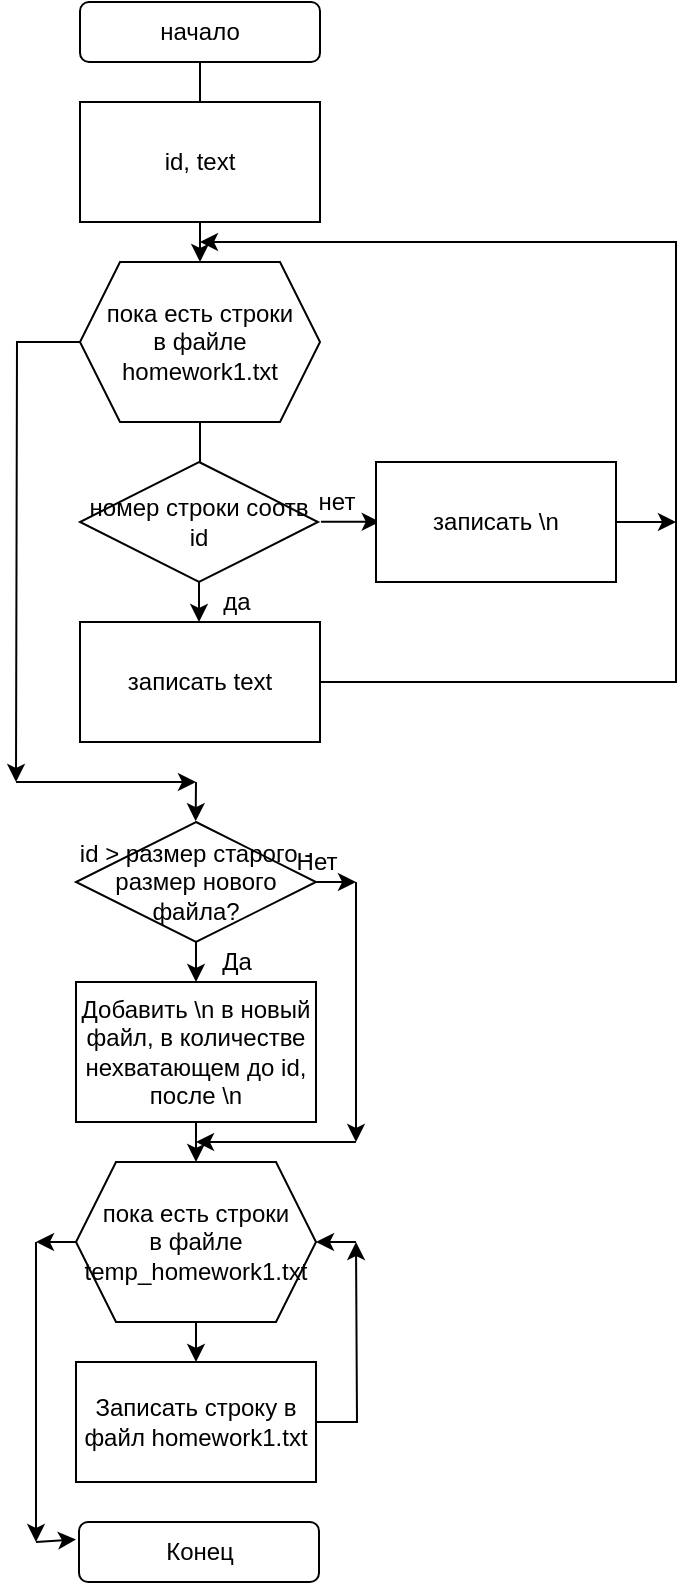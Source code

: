 <mxfile version="17.4.5" type="device"><diagram id="Lew5NaQBEsY0jF101zQF" name="Page-1"><mxGraphModel dx="964" dy="566" grid="1" gridSize="10" guides="1" tooltips="1" connect="1" arrows="1" fold="1" page="1" pageScale="1" pageWidth="827" pageHeight="1169" math="0" shadow="0"><root><mxCell id="0"/><mxCell id="1" parent="0"/><mxCell id="Rfa8apUO0t4teAoU87N_-9" value="" style="edgeStyle=orthogonalEdgeStyle;rounded=0;orthogonalLoop=1;jettySize=auto;html=1;" edge="1" parent="1" source="Rfa8apUO0t4teAoU87N_-5" target="Rfa8apUO0t4teAoU87N_-7"><mxGeometry relative="1" as="geometry"/></mxCell><mxCell id="Rfa8apUO0t4teAoU87N_-5" value="начало" style="rounded=1;whiteSpace=wrap;html=1;" vertex="1" parent="1"><mxGeometry x="342" y="30" width="120" height="30" as="geometry"/></mxCell><mxCell id="Rfa8apUO0t4teAoU87N_-6" value="id, text" style="rounded=0;whiteSpace=wrap;html=1;" vertex="1" parent="1"><mxGeometry x="342" y="80" width="120" height="60" as="geometry"/></mxCell><mxCell id="Rfa8apUO0t4teAoU87N_-10" value="" style="edgeStyle=orthogonalEdgeStyle;rounded=0;orthogonalLoop=1;jettySize=auto;html=1;startArrow=none;" edge="1" parent="1" source="Rfa8apUO0t4teAoU87N_-18" target="Rfa8apUO0t4teAoU87N_-8"><mxGeometry relative="1" as="geometry"/></mxCell><mxCell id="Rfa8apUO0t4teAoU87N_-15" style="edgeStyle=orthogonalEdgeStyle;rounded=0;orthogonalLoop=1;jettySize=auto;html=1;" edge="1" parent="1" source="Rfa8apUO0t4teAoU87N_-7"><mxGeometry relative="1" as="geometry"><mxPoint x="310" y="420" as="targetPoint"/></mxGeometry></mxCell><mxCell id="Rfa8apUO0t4teAoU87N_-7" value="&lt;div&gt;пока есть строки&lt;/div&gt;&lt;div&gt;в файле &lt;br&gt;&lt;/div&gt;&lt;div&gt;homework1.txt&lt;br&gt;&lt;/div&gt;" style="shape=hexagon;perimeter=hexagonPerimeter2;whiteSpace=wrap;html=1;fixedSize=1;" vertex="1" parent="1"><mxGeometry x="342" y="160" width="120" height="80" as="geometry"/></mxCell><mxCell id="Rfa8apUO0t4teAoU87N_-11" style="edgeStyle=orthogonalEdgeStyle;rounded=0;orthogonalLoop=1;jettySize=auto;html=1;" edge="1" parent="1" source="Rfa8apUO0t4teAoU87N_-8"><mxGeometry relative="1" as="geometry"><mxPoint x="402" y="150" as="targetPoint"/><Array as="points"><mxPoint x="640" y="370"/><mxPoint x="640" y="150"/></Array></mxGeometry></mxCell><mxCell id="Rfa8apUO0t4teAoU87N_-8" value="записать text" style="rounded=0;whiteSpace=wrap;html=1;" vertex="1" parent="1"><mxGeometry x="342" y="340" width="120" height="60" as="geometry"/></mxCell><mxCell id="Rfa8apUO0t4teAoU87N_-16" value="" style="endArrow=classic;html=1;rounded=0;" edge="1" parent="1"><mxGeometry width="50" height="50" relative="1" as="geometry"><mxPoint x="310" y="420" as="sourcePoint"/><mxPoint x="400" y="420" as="targetPoint"/></mxGeometry></mxCell><mxCell id="Rfa8apUO0t4teAoU87N_-18" value="номер строки соотв id" style="rhombus;whiteSpace=wrap;html=1;" vertex="1" parent="1"><mxGeometry x="342" y="260" width="119" height="60" as="geometry"/></mxCell><mxCell id="Rfa8apUO0t4teAoU87N_-19" value="" style="edgeStyle=orthogonalEdgeStyle;rounded=0;orthogonalLoop=1;jettySize=auto;html=1;endArrow=none;" edge="1" parent="1" source="Rfa8apUO0t4teAoU87N_-7" target="Rfa8apUO0t4teAoU87N_-18"><mxGeometry relative="1" as="geometry"><mxPoint x="402" y="240" as="sourcePoint"/><mxPoint x="402" y="340" as="targetPoint"/></mxGeometry></mxCell><mxCell id="Rfa8apUO0t4teAoU87N_-20" value="да" style="text;html=1;align=center;verticalAlign=middle;resizable=0;points=[];autosize=1;strokeColor=none;fillColor=none;" vertex="1" parent="1"><mxGeometry x="405" y="320" width="30" height="20" as="geometry"/></mxCell><mxCell id="Rfa8apUO0t4teAoU87N_-21" value="нет" style="text;html=1;align=center;verticalAlign=middle;resizable=0;points=[];autosize=1;strokeColor=none;fillColor=none;" vertex="1" parent="1"><mxGeometry x="450" y="270" width="40" height="20" as="geometry"/></mxCell><mxCell id="Rfa8apUO0t4teAoU87N_-23" value="" style="endArrow=classic;html=1;rounded=0;exitX=0.312;exitY=0.994;exitDx=0;exitDy=0;exitPerimeter=0;entryX=1.047;entryY=0.994;entryDx=0;entryDy=0;entryPerimeter=0;" edge="1" parent="1" source="Rfa8apUO0t4teAoU87N_-21" target="Rfa8apUO0t4teAoU87N_-21"><mxGeometry width="50" height="50" relative="1" as="geometry"><mxPoint x="370" y="400" as="sourcePoint"/><mxPoint x="420" y="350" as="targetPoint"/></mxGeometry></mxCell><mxCell id="Rfa8apUO0t4teAoU87N_-24" value="записать \n" style="rounded=0;whiteSpace=wrap;html=1;" vertex="1" parent="1"><mxGeometry x="490" y="260" width="120" height="60" as="geometry"/></mxCell><mxCell id="Rfa8apUO0t4teAoU87N_-25" value="" style="endArrow=classic;html=1;rounded=0;exitX=1;exitY=0.5;exitDx=0;exitDy=0;" edge="1" parent="1" source="Rfa8apUO0t4teAoU87N_-24"><mxGeometry width="50" height="50" relative="1" as="geometry"><mxPoint x="240" y="440" as="sourcePoint"/><mxPoint x="640" y="290" as="targetPoint"/></mxGeometry></mxCell><mxCell id="Rfa8apUO0t4teAoU87N_-26" value="" style="endArrow=classic;html=1;rounded=0;entryX=0.486;entryY=-0.013;entryDx=0;entryDy=0;entryPerimeter=0;" edge="1" parent="1"><mxGeometry width="50" height="50" relative="1" as="geometry"><mxPoint x="400" y="420" as="sourcePoint"/><mxPoint x="399.82" y="439.61" as="targetPoint"/></mxGeometry></mxCell><mxCell id="Rfa8apUO0t4teAoU87N_-27" value="id &amp;gt; размер старого - размер нового файла?" style="rhombus;whiteSpace=wrap;html=1;" vertex="1" parent="1"><mxGeometry x="340" y="440" width="120" height="60" as="geometry"/></mxCell><mxCell id="Rfa8apUO0t4teAoU87N_-28" value="" style="endArrow=classic;html=1;rounded=0;exitX=0.5;exitY=1;exitDx=0;exitDy=0;" edge="1" parent="1" source="Rfa8apUO0t4teAoU87N_-27"><mxGeometry width="50" height="50" relative="1" as="geometry"><mxPoint x="140" y="550" as="sourcePoint"/><mxPoint x="400" y="520" as="targetPoint"/></mxGeometry></mxCell><mxCell id="Rfa8apUO0t4teAoU87N_-29" value="Добавить \n в новый файл, в количестве нехватающем до id, после \n" style="rounded=0;whiteSpace=wrap;html=1;" vertex="1" parent="1"><mxGeometry x="340" y="520" width="120" height="70" as="geometry"/></mxCell><mxCell id="Rfa8apUO0t4teAoU87N_-30" value="" style="endArrow=classic;html=1;rounded=0;exitX=0.5;exitY=1;exitDx=0;exitDy=0;" edge="1" parent="1" source="Rfa8apUO0t4teAoU87N_-29"><mxGeometry width="50" height="50" relative="1" as="geometry"><mxPoint x="140" y="550" as="sourcePoint"/><mxPoint x="400" y="610" as="targetPoint"/></mxGeometry></mxCell><mxCell id="Rfa8apUO0t4teAoU87N_-31" value="" style="endArrow=classic;html=1;rounded=0;exitX=1;exitY=0.5;exitDx=0;exitDy=0;" edge="1" parent="1" source="Rfa8apUO0t4teAoU87N_-27"><mxGeometry width="50" height="50" relative="1" as="geometry"><mxPoint x="140" y="550" as="sourcePoint"/><mxPoint x="480" y="470" as="targetPoint"/></mxGeometry></mxCell><mxCell id="Rfa8apUO0t4teAoU87N_-32" value="" style="endArrow=classic;html=1;rounded=0;" edge="1" parent="1"><mxGeometry width="50" height="50" relative="1" as="geometry"><mxPoint x="480" y="470" as="sourcePoint"/><mxPoint x="480" y="600" as="targetPoint"/></mxGeometry></mxCell><mxCell id="Rfa8apUO0t4teAoU87N_-33" value="" style="endArrow=classic;html=1;rounded=0;" edge="1" parent="1"><mxGeometry width="50" height="50" relative="1" as="geometry"><mxPoint x="480" y="600" as="sourcePoint"/><mxPoint x="400" y="600" as="targetPoint"/></mxGeometry></mxCell><mxCell id="Rfa8apUO0t4teAoU87N_-34" value="Да" style="text;html=1;align=center;verticalAlign=middle;resizable=0;points=[];autosize=1;strokeColor=none;fillColor=none;" vertex="1" parent="1"><mxGeometry x="405" y="500" width="30" height="20" as="geometry"/></mxCell><mxCell id="Rfa8apUO0t4teAoU87N_-35" value="Нет" style="text;html=1;align=center;verticalAlign=middle;resizable=0;points=[];autosize=1;strokeColor=none;fillColor=none;" vertex="1" parent="1"><mxGeometry x="440" y="450" width="40" height="20" as="geometry"/></mxCell><mxCell id="Rfa8apUO0t4teAoU87N_-36" value="&lt;div&gt;пока есть строки&lt;/div&gt;&lt;div&gt;в файле &lt;br&gt;&lt;/div&gt;&lt;div&gt;temp_homework1.txt&lt;br&gt;&lt;/div&gt;" style="shape=hexagon;perimeter=hexagonPerimeter2;whiteSpace=wrap;html=1;fixedSize=1;" vertex="1" parent="1"><mxGeometry x="340" y="610" width="120" height="80" as="geometry"/></mxCell><mxCell id="Rfa8apUO0t4teAoU87N_-37" value="" style="endArrow=classic;html=1;rounded=0;exitX=0.5;exitY=1;exitDx=0;exitDy=0;" edge="1" parent="1" source="Rfa8apUO0t4teAoU87N_-36"><mxGeometry width="50" height="50" relative="1" as="geometry"><mxPoint x="140" y="790" as="sourcePoint"/><mxPoint x="400" y="710" as="targetPoint"/></mxGeometry></mxCell><mxCell id="Rfa8apUO0t4teAoU87N_-39" style="edgeStyle=orthogonalEdgeStyle;rounded=0;orthogonalLoop=1;jettySize=auto;html=1;" edge="1" parent="1" source="Rfa8apUO0t4teAoU87N_-38"><mxGeometry relative="1" as="geometry"><mxPoint x="480" y="650" as="targetPoint"/></mxGeometry></mxCell><mxCell id="Rfa8apUO0t4teAoU87N_-38" value="&lt;div&gt;Записать строку в&lt;/div&gt;&lt;div&gt;файл homework1.txt&lt;br&gt;&lt;/div&gt;" style="rounded=0;whiteSpace=wrap;html=1;" vertex="1" parent="1"><mxGeometry x="340" y="710" width="120" height="60" as="geometry"/></mxCell><mxCell id="Rfa8apUO0t4teAoU87N_-40" value="" style="endArrow=classic;html=1;rounded=0;" edge="1" parent="1" target="Rfa8apUO0t4teAoU87N_-36"><mxGeometry width="50" height="50" relative="1" as="geometry"><mxPoint x="480" y="650" as="sourcePoint"/><mxPoint x="190" y="740" as="targetPoint"/></mxGeometry></mxCell><mxCell id="Rfa8apUO0t4teAoU87N_-41" value="" style="endArrow=classic;html=1;rounded=0;exitX=0;exitY=0.5;exitDx=0;exitDy=0;" edge="1" parent="1" source="Rfa8apUO0t4teAoU87N_-36"><mxGeometry width="50" height="50" relative="1" as="geometry"><mxPoint x="140" y="790" as="sourcePoint"/><mxPoint x="320" y="650" as="targetPoint"/></mxGeometry></mxCell><mxCell id="Rfa8apUO0t4teAoU87N_-42" value="" style="endArrow=classic;html=1;rounded=0;" edge="1" parent="1"><mxGeometry width="50" height="50" relative="1" as="geometry"><mxPoint x="320" y="650" as="sourcePoint"/><mxPoint x="320" y="800" as="targetPoint"/></mxGeometry></mxCell><mxCell id="Rfa8apUO0t4teAoU87N_-43" value="" style="endArrow=classic;html=1;rounded=0;" edge="1" parent="1"><mxGeometry width="50" height="50" relative="1" as="geometry"><mxPoint x="320" y="800" as="sourcePoint"/><mxPoint x="340" y="798.75" as="targetPoint"/></mxGeometry></mxCell><mxCell id="Rfa8apUO0t4teAoU87N_-44" value="Конец" style="rounded=1;whiteSpace=wrap;html=1;" vertex="1" parent="1"><mxGeometry x="341.5" y="790" width="120" height="30" as="geometry"/></mxCell></root></mxGraphModel></diagram></mxfile>